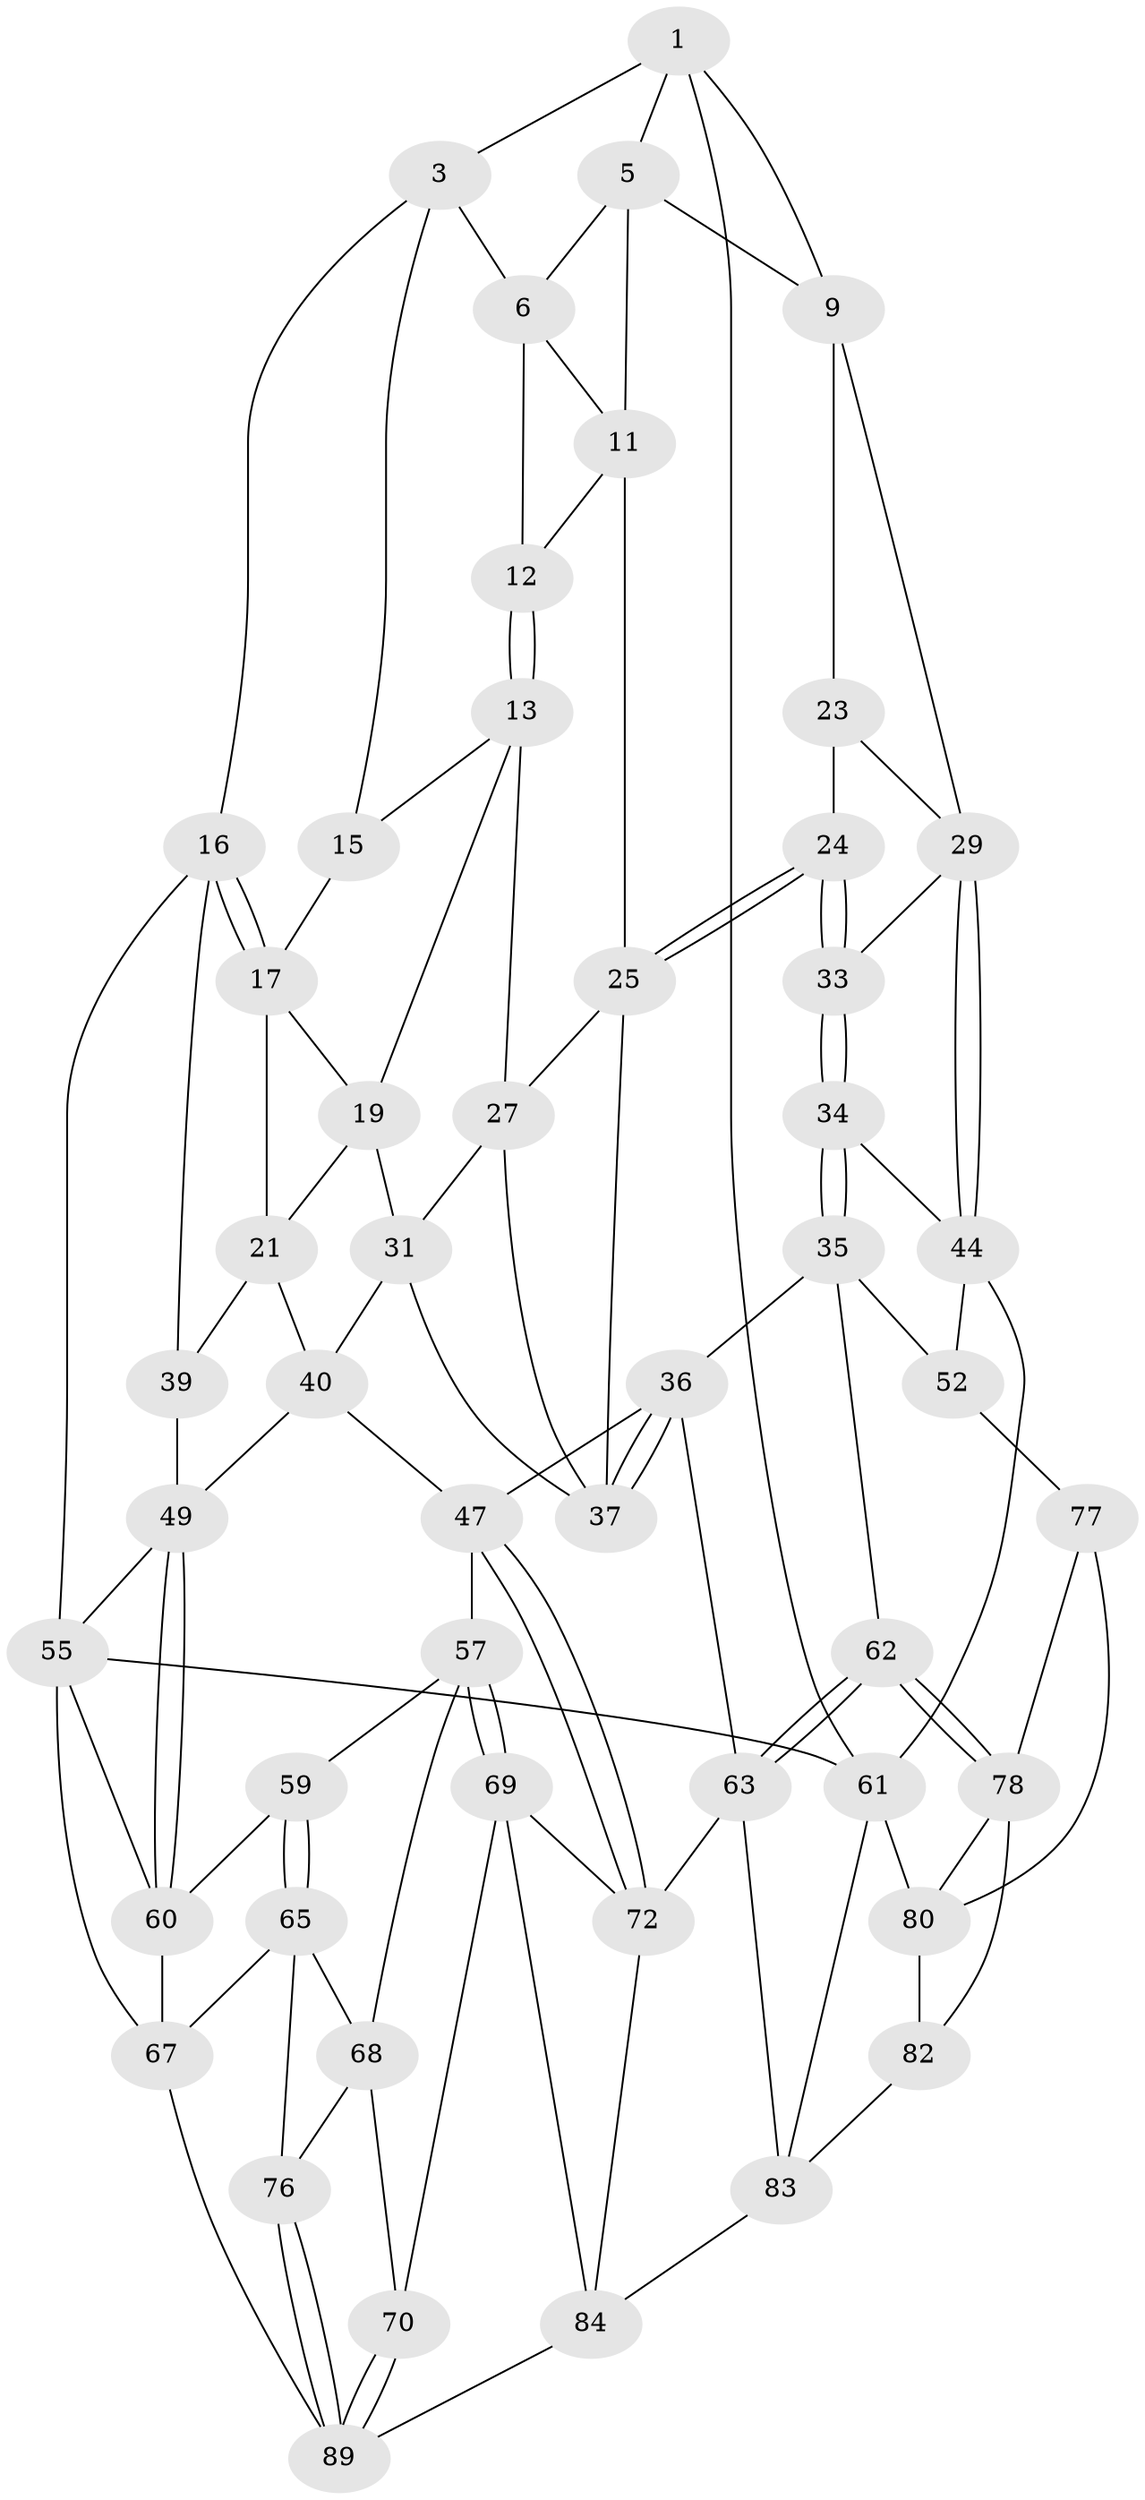 // original degree distribution, {3: 0.02197802197802198, 6: 0.23076923076923078, 4: 0.26373626373626374, 5: 0.4835164835164835}
// Generated by graph-tools (version 1.1) at 2025/42/03/06/25 10:42:36]
// undirected, 51 vertices, 112 edges
graph export_dot {
graph [start="1"]
  node [color=gray90,style=filled];
  1 [pos="+0.7471230343245615+0",super="+2"];
  3 [pos="+0.40137099078474475+0",super="+4"];
  5 [pos="+0.7773622867862598+0.00022020542208264708",super="+8"];
  6 [pos="+0.7778289715222723+0.07348076823708703",super="+7"];
  9 [pos="+1+0.13138743905753708",super="+10"];
  11 [pos="+0.7962693683478206+0.1849566510171235",super="+22"];
  12 [pos="+0.6638475656373226+0.23546173876986623"];
  13 [pos="+0.5218292862420795+0.24719581531756518",super="+14"];
  15 [pos="+0.3977545793565026+0"];
  16 [pos="+0+0.16787249282943517"];
  17 [pos="+0.10429076795640893+0.14942850483511969",super="+18"];
  19 [pos="+0.3835146635137109+0.31929672017119426",super="+20"];
  21 [pos="+0.23811740951519683+0.3405041372769379",super="+38"];
  23 [pos="+0.8701461463326625+0.31271528121897674"];
  24 [pos="+0.7970619323755814+0.3324338996080787"];
  25 [pos="+0.7744593661166214+0.3191347655747754",super="+26"];
  27 [pos="+0.6233565028593612+0.4192204970805758",super="+28"];
  29 [pos="+1+0.4172211100300242",super="+30"];
  31 [pos="+0.5322965137754727+0.4773211913772694",super="+32"];
  33 [pos="+0.822468862701112+0.43790444750801394",super="+43"];
  34 [pos="+0.8147383227855022+0.5336883835666955",super="+45"];
  35 [pos="+0.7910114514851817+0.5837219993910333",super="+54"];
  36 [pos="+0.6937194280405887+0.5942776973749413",super="+46"];
  37 [pos="+0.684561554304339+0.5776185981787874",super="+42"];
  39 [pos="+0+0.3535845020210905"];
  40 [pos="+0.40103655381553327+0.5828947764682214",super="+41"];
  44 [pos="+1+0.6954595022816802",super="+51"];
  47 [pos="+0.5282882162550927+0.6850823340843205",super="+48"];
  49 [pos="+0.17068898051119016+0.6023035454691503",super="+50"];
  52 [pos="+1+0.7410378364147657",super="+53"];
  55 [pos="+0+0.7565279658288322",super="+56"];
  57 [pos="+0.35057029483123625+0.710386002954109",super="+58"];
  59 [pos="+0.25444826867432707+0.7291684861417058"];
  60 [pos="+0.1643568883888951+0.7052167846682253",super="+64"];
  61 [pos="+1+1",super="+87"];
  62 [pos="+0.6961974519221301+0.827999759412947"];
  63 [pos="+0.6956954646616826+0.8279958130763149",super="+74"];
  65 [pos="+0.24516005930759063+0.7944914959287166",super="+66"];
  67 [pos="+0.1357668866332007+0.8999267048497941",super="+91"];
  68 [pos="+0.2787977378011421+0.8338735759688193",super="+71"];
  69 [pos="+0.38415273694957747+0.9055414373315386",super="+73"];
  70 [pos="+0.3360935256385664+0.9028660929861391"];
  72 [pos="+0.5109524111396814+0.7745450028740275",super="+75"];
  76 [pos="+0.1936362951180313+0.9039275287812266"];
  77 [pos="+0.8190641672151974+0.834498322469494",super="+79"];
  78 [pos="+0.7746526437696056+0.8548193479489337",super="+81"];
  80 [pos="+0.8825975505398373+0.9835901758789638",super="+88"];
  82 [pos="+0.7635074358962499+0.9874256105762802"];
  83 [pos="+0.6837428698957981+0.920353209123431",super="+85"];
  84 [pos="+0.4656467515482925+1",super="+86"];
  89 [pos="+0.2627129128798724+0.9997146533025334",super="+90"];
  1 -- 5;
  1 -- 3;
  1 -- 61;
  1 -- 9;
  3 -- 15;
  3 -- 16;
  3 -- 6;
  5 -- 6;
  5 -- 9;
  5 -- 11;
  6 -- 11;
  6 -- 12;
  9 -- 23;
  9 -- 29;
  11 -- 25;
  11 -- 12;
  12 -- 13;
  12 -- 13;
  13 -- 19;
  13 -- 15;
  13 -- 27;
  15 -- 17;
  16 -- 17;
  16 -- 17;
  16 -- 39;
  16 -- 55;
  17 -- 21;
  17 -- 19;
  19 -- 21;
  19 -- 31;
  21 -- 40;
  21 -- 39;
  23 -- 24;
  23 -- 29;
  24 -- 25;
  24 -- 25;
  24 -- 33;
  24 -- 33;
  25 -- 27;
  25 -- 37;
  27 -- 37;
  27 -- 31;
  29 -- 44;
  29 -- 44;
  29 -- 33;
  31 -- 37;
  31 -- 40;
  33 -- 34 [weight=2];
  33 -- 34;
  34 -- 35;
  34 -- 35;
  34 -- 44;
  35 -- 36;
  35 -- 62;
  35 -- 52;
  36 -- 37;
  36 -- 37;
  36 -- 47;
  36 -- 63;
  39 -- 49;
  40 -- 49;
  40 -- 47;
  44 -- 61;
  44 -- 52;
  47 -- 72;
  47 -- 72;
  47 -- 57;
  49 -- 60;
  49 -- 60;
  49 -- 55;
  52 -- 77 [weight=2];
  55 -- 61;
  55 -- 60;
  55 -- 67;
  57 -- 69;
  57 -- 69;
  57 -- 59;
  57 -- 68;
  59 -- 60;
  59 -- 65;
  59 -- 65;
  60 -- 67;
  61 -- 80;
  61 -- 83;
  62 -- 63;
  62 -- 63;
  62 -- 78;
  62 -- 78;
  63 -- 83;
  63 -- 72;
  65 -- 68;
  65 -- 67;
  65 -- 76;
  67 -- 89;
  68 -- 70;
  68 -- 76;
  69 -- 70;
  69 -- 72;
  69 -- 84;
  70 -- 89;
  70 -- 89;
  72 -- 84;
  76 -- 89;
  76 -- 89;
  77 -- 78;
  77 -- 80;
  78 -- 80;
  78 -- 82;
  80 -- 82;
  82 -- 83;
  83 -- 84;
  84 -- 89;
}

